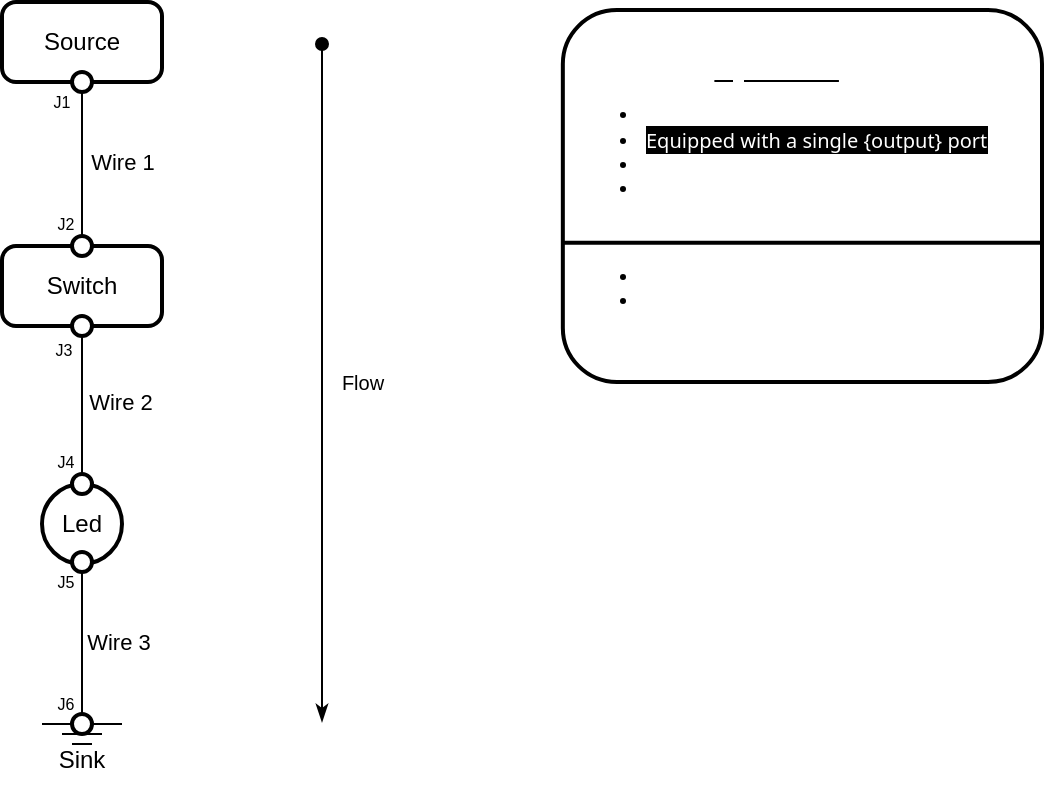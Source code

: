 <mxfile>
    <diagram id="uhh9yvg-Zi2IoTac34sD" name="Page-1">
        <mxGraphModel dx="839" dy="552" grid="1" gridSize="10" guides="1" tooltips="1" connect="1" arrows="1" fold="1" page="1" pageScale="1" pageWidth="1169" pageHeight="827" math="0" shadow="0">
            <root>
                <mxCell id="0"/>
                <mxCell id="1" parent="0"/>
                <mxCell id="2" value="Source" style="rounded=1;whiteSpace=wrap;html=1;absoluteArcSize=1;arcSize=14;strokeWidth=2;" parent="1" vertex="1">
                    <mxGeometry x="320" y="80" width="80" height="40" as="geometry"/>
                </mxCell>
                <mxCell id="3" value="Wire 1" style="edgeStyle=none;html=1;exitX=0.5;exitY=1;exitDx=0;exitDy=0;endArrow=none;endFill=0;entryX=0.5;entryY=0;entryDx=0;entryDy=0;" parent="1" source="2" target="4" edge="1">
                    <mxGeometry x="-0.019" y="20" relative="1" as="geometry">
                        <mxPoint x="240" y="100" as="sourcePoint"/>
                        <mxPoint x="322" y="100" as="targetPoint"/>
                        <mxPoint as="offset"/>
                    </mxGeometry>
                </mxCell>
                <mxCell id="4" value="Switch" style="rounded=1;whiteSpace=wrap;html=1;absoluteArcSize=1;arcSize=14;strokeWidth=2;" parent="1" vertex="1">
                    <mxGeometry x="320" y="202" width="80" height="40" as="geometry"/>
                </mxCell>
                <mxCell id="5" value="Led" style="strokeWidth=2;html=1;shape=mxgraph.flowchart.start_1;whiteSpace=wrap;" parent="1" vertex="1">
                    <mxGeometry x="340" y="321" width="40" height="40" as="geometry"/>
                </mxCell>
                <mxCell id="6" value="Wire 2" style="edgeStyle=none;html=1;exitX=0.5;exitY=1;exitDx=0;exitDy=0;endArrow=none;endFill=0;entryX=0.5;entryY=0;entryDx=0;entryDy=0;entryPerimeter=0;" parent="1" source="4" target="5" edge="1">
                    <mxGeometry x="-0.044" y="19" relative="1" as="geometry">
                        <mxPoint x="132" y="232" as="sourcePoint"/>
                        <mxPoint x="332" y="232" as="targetPoint"/>
                        <mxPoint as="offset"/>
                    </mxGeometry>
                </mxCell>
                <mxCell id="12" value="Wire 3" style="edgeStyle=none;html=1;exitX=0.5;exitY=1;exitDx=0;exitDy=0;endArrow=none;endFill=0;exitPerimeter=0;entryX=0.5;entryY=0;entryDx=0;entryDy=0;" parent="1" source="5" target="11" edge="1">
                    <mxGeometry x="-0.038" y="18" relative="1" as="geometry">
                        <mxPoint x="482" y="259.5" as="sourcePoint"/>
                        <mxPoint x="372" y="449" as="targetPoint"/>
                        <mxPoint as="offset"/>
                    </mxGeometry>
                </mxCell>
                <mxCell id="14" value="" style="group" parent="1" vertex="1" connectable="0">
                    <mxGeometry x="340" y="441" width="40" height="36" as="geometry"/>
                </mxCell>
                <mxCell id="11" value="Sink" style="text;html=1;strokeColor=none;fillColor=none;align=center;verticalAlign=middle;whiteSpace=wrap;rounded=0;" parent="14" vertex="1">
                    <mxGeometry width="40" height="36" as="geometry"/>
                </mxCell>
                <mxCell id="7" style="edgeStyle=none;html=1;endArrow=none;endFill=0;" parent="14" edge="1">
                    <mxGeometry relative="1" as="geometry">
                        <mxPoint as="sourcePoint"/>
                        <mxPoint x="40" as="targetPoint"/>
                    </mxGeometry>
                </mxCell>
                <mxCell id="8" style="edgeStyle=none;html=1;endArrow=none;endFill=0;" parent="14" edge="1">
                    <mxGeometry relative="1" as="geometry">
                        <mxPoint x="10" y="5.0" as="sourcePoint"/>
                        <mxPoint x="30" y="5" as="targetPoint"/>
                    </mxGeometry>
                </mxCell>
                <mxCell id="9" style="edgeStyle=none;html=1;endArrow=none;endFill=0;" parent="14" edge="1">
                    <mxGeometry relative="1" as="geometry">
                        <mxPoint x="15" y="10.0" as="sourcePoint"/>
                        <mxPoint x="25" y="10" as="targetPoint"/>
                    </mxGeometry>
                </mxCell>
                <mxCell id="20" value="" style="strokeWidth=2;html=1;shape=mxgraph.flowchart.start_1;whiteSpace=wrap;fillStyle=solid;fillColor=#FFFFFF;" parent="1" vertex="1">
                    <mxGeometry x="355" y="115" width="10" height="10" as="geometry"/>
                </mxCell>
                <mxCell id="22" value="" style="strokeWidth=2;html=1;shape=mxgraph.flowchart.start_1;whiteSpace=wrap;fillStyle=solid;fillColor=#FFFFFF;" parent="1" vertex="1">
                    <mxGeometry x="355" y="197" width="10" height="10" as="geometry"/>
                </mxCell>
                <mxCell id="23" value="" style="strokeWidth=2;html=1;shape=mxgraph.flowchart.start_1;whiteSpace=wrap;fillStyle=solid;fillColor=#FFFFFF;" parent="1" vertex="1">
                    <mxGeometry x="355" y="316" width="10" height="10" as="geometry"/>
                </mxCell>
                <mxCell id="24" value="" style="strokeWidth=2;html=1;shape=mxgraph.flowchart.start_1;whiteSpace=wrap;fillStyle=solid;fillColor=#FFFFFF;" parent="1" vertex="1">
                    <mxGeometry x="355" y="355" width="10" height="10" as="geometry"/>
                </mxCell>
                <mxCell id="25" value="" style="strokeWidth=2;html=1;shape=mxgraph.flowchart.start_1;whiteSpace=wrap;fillStyle=solid;fillColor=#FFFFFF;" parent="1" vertex="1">
                    <mxGeometry x="355" y="436" width="10" height="10" as="geometry"/>
                </mxCell>
                <mxCell id="26" value="" style="strokeWidth=2;html=1;shape=mxgraph.flowchart.start_1;whiteSpace=wrap;fillStyle=solid;fillColor=#FFFFFF;" parent="1" vertex="1">
                    <mxGeometry x="355" y="237" width="10" height="10" as="geometry"/>
                </mxCell>
                <mxCell id="29" value="J1" style="text;html=1;strokeColor=none;fillColor=none;align=center;verticalAlign=middle;whiteSpace=wrap;rounded=0;fillStyle=solid;fontSize=8;" parent="1" vertex="1">
                    <mxGeometry x="340" y="120" width="20" height="20" as="geometry"/>
                </mxCell>
                <mxCell id="30" value="J2&lt;span style=&quot;color: rgba(0, 0, 0, 0); font-family: monospace; font-size: 0px; text-align: start;&quot;&gt;%3CmxGraphModel%3E%3Croot%3E%3CmxCell%20id%3D%220%22%2F%3E%3CmxCell%20id%3D%221%22%20parent%3D%220%22%2F%3E%3CmxCell%20id%3D%222%22%20value%3D%22J1%22%20style%3D%22text%3Bhtml%3D1%3BstrokeColor%3Dnone%3BfillColor%3Dnone%3Balign%3Dcenter%3BverticalAlign%3Dmiddle%3BwhiteSpace%3Dwrap%3Brounded%3D0%3BfillStyle%3Dsolid%3BfontSize%3D8%3B%22%20vertex%3D%221%22%20parent%3D%221%22%3E%3CmxGeometry%20x%3D%22340%22%20y%3D%22120%22%20width%3D%2220%22%20height%3D%2220%22%20as%3D%22geometry%22%2F%3E%3C%2FmxCell%3E%3C%2Froot%3E%3C%2FmxGraphModel%3E&lt;/span&gt;&lt;span style=&quot;color: rgba(0, 0, 0, 0); font-family: monospace; font-size: 0px; text-align: start;&quot;&gt;%3CmxGraphModel%3E%3Croot%3E%3CmxCell%20id%3D%220%22%2F%3E%3CmxCell%20id%3D%221%22%20parent%3D%220%22%2F%3E%3CmxCell%20id%3D%222%22%20value%3D%22J1%22%20style%3D%22text%3Bhtml%3D1%3BstrokeColor%3Dnone%3BfillColor%3Dnone%3Balign%3Dcenter%3BverticalAlign%3Dmiddle%3BwhiteSpace%3Dwrap%3Brounded%3D0%3BfillStyle%3Dsolid%3BfontSize%3D8%3B%22%20vertex%3D%221%22%20parent%3D%221%22%3E%3CmxGeometry%20x%3D%22340%22%20y%3D%22120%22%20width%3D%2220%22%20height%3D%2220%22%20as%3D%22geometry%22%2F%3E%3C%2FmxCell%3E%3C%2Froot%3E%3C%2FmxGraphModel%3E&lt;/span&gt;&lt;span style=&quot;color: rgba(0, 0, 0, 0); font-family: monospace; font-size: 0px; text-align: start;&quot;&gt;%3CmxGraphModel%3E%3Croot%3E%3CmxCell%20id%3D%220%22%2F%3E%3CmxCell%20id%3D%221%22%20parent%3D%220%22%2F%3E%3CmxCell%20id%3D%222%22%20value%3D%22J1%22%20style%3D%22text%3Bhtml%3D1%3BstrokeColor%3Dnone%3BfillColor%3Dnone%3Balign%3Dcenter%3BverticalAlign%3Dmiddle%3BwhiteSpace%3Dwrap%3Brounded%3D0%3BfillStyle%3Dsolid%3BfontSize%3D8%3B%22%20vertex%3D%221%22%20parent%3D%221%22%3E%3CmxGeometry%20x%3D%22340%22%20y%3D%22120%22%20width%3D%2220%22%20height%3D%2220%22%20as%3D%22geometry%22%2F%3E%3C%2FmxCell%3E%3C%2Froot%3E%3C%2FmxGraphModel%3E&lt;/span&gt;" style="text;html=1;strokeColor=none;fillColor=none;align=center;verticalAlign=middle;whiteSpace=wrap;rounded=0;fillStyle=solid;fontSize=8;" parent="1" vertex="1">
                    <mxGeometry x="342" y="181" width="20" height="20" as="geometry"/>
                </mxCell>
                <mxCell id="31" value="J3" style="text;html=1;strokeColor=none;fillColor=none;align=center;verticalAlign=middle;whiteSpace=wrap;rounded=0;fillStyle=solid;fontSize=8;" parent="1" vertex="1">
                    <mxGeometry x="341" y="244" width="20" height="20" as="geometry"/>
                </mxCell>
                <mxCell id="32" value="J4&lt;span style=&quot;color: rgba(0, 0, 0, 0); font-family: monospace; font-size: 0px; text-align: start;&quot;&gt;%3CmxGraphModel%3E%3Croot%3E%3CmxCell%20id%3D%220%22%2F%3E%3CmxCell%20id%3D%221%22%20parent%3D%220%22%2F%3E%3CmxCell%20id%3D%222%22%20value%3D%22J3%22%20style%3D%22text%3Bhtml%3D1%3BstrokeColor%3Dnone%3BfillColor%3Dnone%3Balign%3Dcenter%3BverticalAlign%3Dmiddle%3BwhiteSpace%3Dwrap%3Brounded%3D0%3BfillStyle%3Dsolid%3BfontSize%3D8%3B%22%20vertex%3D%221%22%20parent%3D%221%22%3E%3CmxGeometry%20x%3D%22341%22%20y%3D%22244%22%20width%3D%2220%22%20height%3D%2220%22%20as%3D%22geometry%22%2F%3E%3C%2FmxCell%3E%3C%2Froot%3E%3C%2FmxGraphModel%3E&lt;/span&gt;" style="text;html=1;strokeColor=none;fillColor=none;align=center;verticalAlign=middle;whiteSpace=wrap;rounded=0;fillStyle=solid;fontSize=8;" parent="1" vertex="1">
                    <mxGeometry x="342" y="300" width="20" height="20" as="geometry"/>
                </mxCell>
                <mxCell id="33" value="J5" style="text;html=1;strokeColor=none;fillColor=none;align=center;verticalAlign=middle;whiteSpace=wrap;rounded=0;fillStyle=solid;fontSize=8;" parent="1" vertex="1">
                    <mxGeometry x="342" y="360" width="20" height="20" as="geometry"/>
                </mxCell>
                <mxCell id="34" value="J6" style="text;html=1;strokeColor=none;fillColor=none;align=center;verticalAlign=middle;whiteSpace=wrap;rounded=0;fillStyle=solid;fontSize=8;" parent="1" vertex="1">
                    <mxGeometry x="342" y="421" width="20" height="20" as="geometry"/>
                </mxCell>
                <mxCell id="35" value="Flow" style="edgeStyle=none;html=1;fontSize=10;endArrow=classicThin;endFill=1;startArrow=oval;startFill=1;" parent="1" edge="1">
                    <mxGeometry x="-0.003" y="20" relative="1" as="geometry">
                        <mxPoint x="480" y="101" as="sourcePoint"/>
                        <mxPoint x="480" y="440" as="targetPoint"/>
                        <mxPoint as="offset"/>
                    </mxGeometry>
                </mxCell>
                <mxCell id="41" value="" style="group" parent="1" vertex="1" connectable="0">
                    <mxGeometry x="600.42" y="84" width="239.58" height="186" as="geometry"/>
                </mxCell>
                <mxCell id="37" value="&lt;div style=&quot;text-align: center;&quot;&gt;&lt;u style=&quot;background-color: initial;&quot;&gt;&lt;font color=&quot;#ffffff&quot;&gt;Digital Source&lt;/font&gt;&lt;/u&gt;&lt;/div&gt;&lt;div style=&quot;&quot;&gt;&lt;ul&gt;&lt;li&gt;&lt;span style=&quot;background-color: initial;&quot;&gt;&lt;font color=&quot;#ffffff&quot;&gt;Identified by a label (&quot;Source&quot;)&lt;/font&gt;&lt;/span&gt;&lt;/li&gt;&lt;li&gt;&lt;font color=&quot;#ffffff&quot;&gt;&lt;span style=&quot;font-family: Söhne, ui-sans-serif, system-ui, -apple-system, &amp;quot;Segoe UI&amp;quot;, Roboto, Ubuntu, Cantarell, &amp;quot;Noto Sans&amp;quot;, sans-serif, &amp;quot;Helvetica Neue&amp;quot;, Arial, &amp;quot;Apple Color Emoji&amp;quot;, &amp;quot;Segoe UI Emoji&amp;quot;, &amp;quot;Segoe UI Symbol&amp;quot;, &amp;quot;Noto Color Emoji&amp;quot;; background-color: rgb(0, 0, 0);&quot;&gt;&lt;font style=&quot;font-size: 10px;&quot;&gt;Equipped with a single {output} port&lt;/font&gt;&lt;/span&gt;&lt;br&gt;&lt;/font&gt;&lt;/li&gt;&lt;li&gt;&lt;font color=&quot;#ffffff&quot;&gt;&lt;span style=&quot;background-color: initial;&quot;&gt;Only connects to one wire (&quot;Wire 1&quot;)&lt;/span&gt;&lt;br&gt;&lt;/font&gt;&lt;/li&gt;&lt;li&gt;&lt;font color=&quot;#ffffff&quot;&gt;(Optional) Port can be labeled (&quot;J1&quot;)&lt;/font&gt;&lt;/li&gt;&lt;/ul&gt;&lt;font color=&quot;#ffffff&quot;&gt;&lt;br&gt;&lt;/font&gt;&lt;ul&gt;&lt;li&gt;&lt;font color=&quot;#ffffff&quot;&gt;Applies a high logic-level to its port&lt;/font&gt;&lt;/li&gt;&lt;li&gt;&lt;font color=&quot;#ffffff&quot;&gt;(Optional) Can be On or Off&lt;/font&gt;&lt;/li&gt;&lt;/ul&gt;&lt;/div&gt;" style="rounded=1;whiteSpace=wrap;html=1;absoluteArcSize=1;arcSize=54;strokeWidth=2;fillStyle=solid;fontSize=10;fillColor=none;align=left;treeMoving=0;treeFolding=0;movableLabel=0;backgroundOutline=0;metaEdit=0;part=0;container=0;fixDash=0;" parent="41" vertex="1">
                    <mxGeometry width="239.58" height="186" as="geometry"/>
                </mxCell>
                <mxCell id="40" style="edgeStyle=none;html=1;strokeWidth=2;fontSize=10;startArrow=none;startFill=0;endArrow=none;endFill=0;exitX=0;exitY=0.626;exitDx=0;exitDy=0;exitPerimeter=0;entryX=1;entryY=0.626;entryDx=0;entryDy=0;entryPerimeter=0;" parent="41" source="37" target="37" edge="1">
                    <mxGeometry relative="1" as="geometry">
                        <mxPoint x="-40.42" y="-36" as="sourcePoint"/>
                        <mxPoint x="209.58" y="116" as="targetPoint"/>
                    </mxGeometry>
                </mxCell>
            </root>
        </mxGraphModel>
    </diagram>
</mxfile>